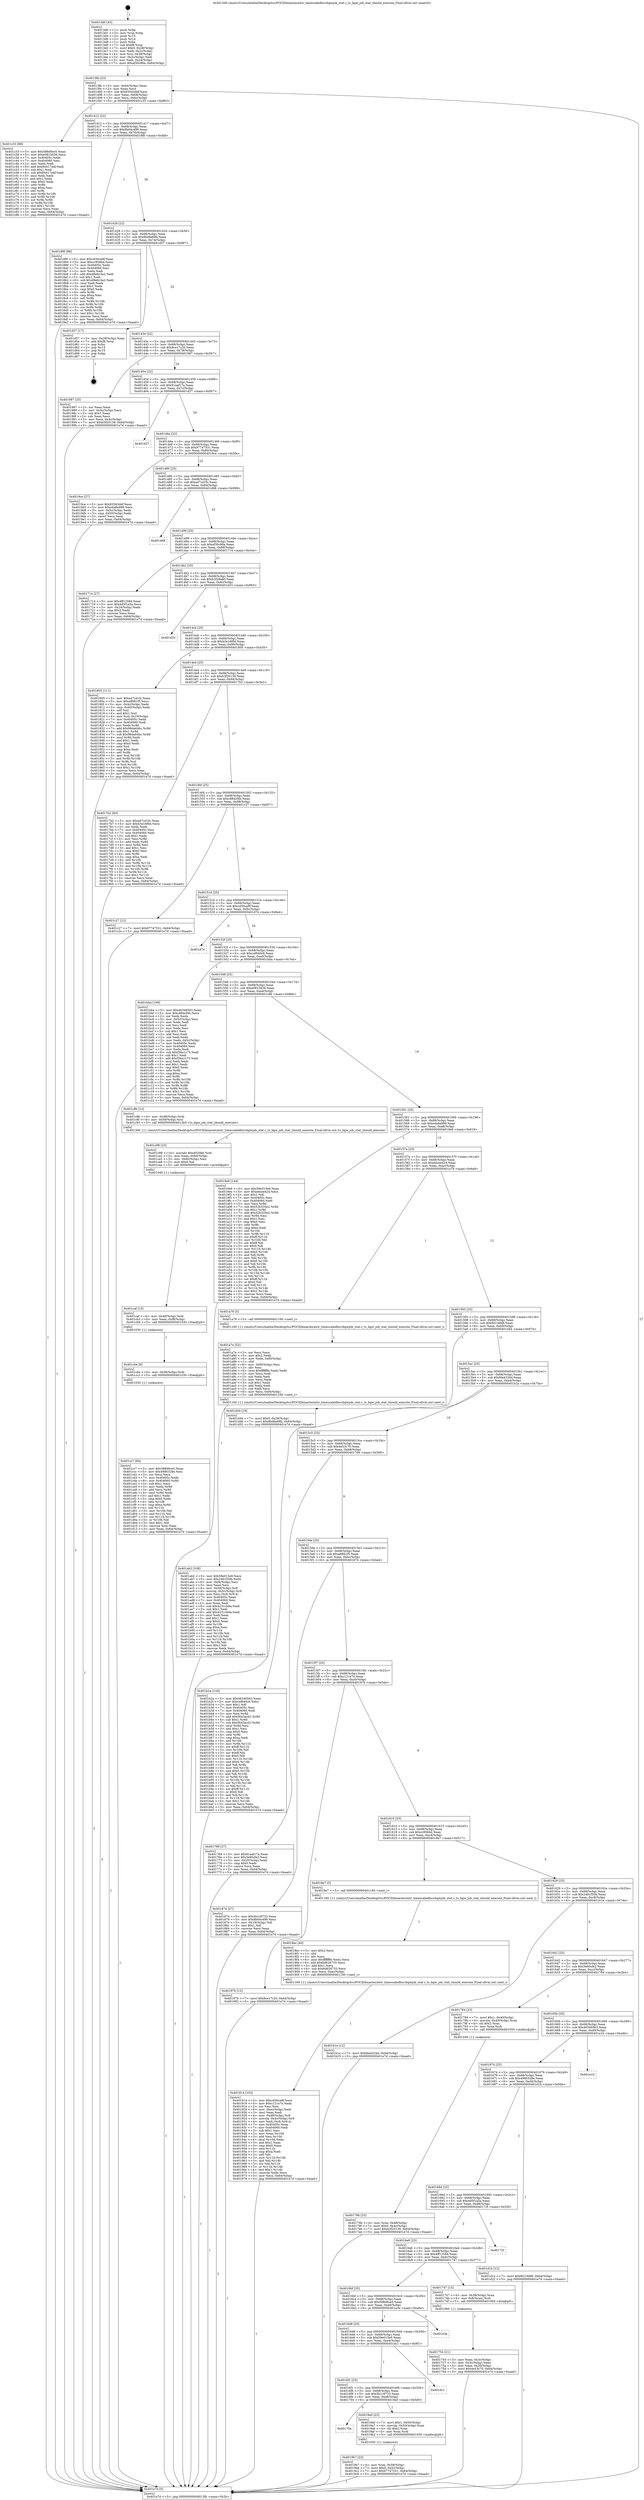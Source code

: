 digraph "0x4013d0" {
  label = "0x4013d0 (/mnt/c/Users/mathe/Desktop/tcc/POCII/binaries/extr_timescaledbsrcbgwjob_stat.c_ts_bgw_job_stat_should_execute_Final-ollvm.out::main(0))"
  labelloc = "t"
  node[shape=record]

  Entry [label="",width=0.3,height=0.3,shape=circle,fillcolor=black,style=filled]
  "0x4013fb" [label="{
     0x4013fb [23]\l
     | [instrs]\l
     &nbsp;&nbsp;0x4013fb \<+3\>: mov -0x64(%rbp),%eax\l
     &nbsp;&nbsp;0x4013fe \<+2\>: mov %eax,%ecx\l
     &nbsp;&nbsp;0x401400 \<+6\>: sub $0x83543def,%ecx\l
     &nbsp;&nbsp;0x401406 \<+3\>: mov %eax,-0x68(%rbp)\l
     &nbsp;&nbsp;0x401409 \<+3\>: mov %ecx,-0x6c(%rbp)\l
     &nbsp;&nbsp;0x40140c \<+6\>: je 0000000000401c33 \<main+0x863\>\l
  }"]
  "0x401c33" [label="{
     0x401c33 [88]\l
     | [instrs]\l
     &nbsp;&nbsp;0x401c33 \<+5\>: mov $0x588d9ce5,%eax\l
     &nbsp;&nbsp;0x401c38 \<+5\>: mov $0xe0815636,%ecx\l
     &nbsp;&nbsp;0x401c3d \<+7\>: mov 0x40405c,%edx\l
     &nbsp;&nbsp;0x401c44 \<+7\>: mov 0x404060,%esi\l
     &nbsp;&nbsp;0x401c4b \<+2\>: mov %edx,%edi\l
     &nbsp;&nbsp;0x401c4d \<+6\>: add $0x84417a4f,%edi\l
     &nbsp;&nbsp;0x401c53 \<+3\>: sub $0x1,%edi\l
     &nbsp;&nbsp;0x401c56 \<+6\>: sub $0x84417a4f,%edi\l
     &nbsp;&nbsp;0x401c5c \<+3\>: imul %edi,%edx\l
     &nbsp;&nbsp;0x401c5f \<+3\>: and $0x1,%edx\l
     &nbsp;&nbsp;0x401c62 \<+3\>: cmp $0x0,%edx\l
     &nbsp;&nbsp;0x401c65 \<+4\>: sete %r8b\l
     &nbsp;&nbsp;0x401c69 \<+3\>: cmp $0xa,%esi\l
     &nbsp;&nbsp;0x401c6c \<+4\>: setl %r9b\l
     &nbsp;&nbsp;0x401c70 \<+3\>: mov %r8b,%r10b\l
     &nbsp;&nbsp;0x401c73 \<+3\>: and %r9b,%r10b\l
     &nbsp;&nbsp;0x401c76 \<+3\>: xor %r9b,%r8b\l
     &nbsp;&nbsp;0x401c79 \<+3\>: or %r8b,%r10b\l
     &nbsp;&nbsp;0x401c7c \<+4\>: test $0x1,%r10b\l
     &nbsp;&nbsp;0x401c80 \<+3\>: cmovne %ecx,%eax\l
     &nbsp;&nbsp;0x401c83 \<+3\>: mov %eax,-0x64(%rbp)\l
     &nbsp;&nbsp;0x401c86 \<+5\>: jmp 0000000000401e7d \<main+0xaad\>\l
  }"]
  "0x401412" [label="{
     0x401412 [22]\l
     | [instrs]\l
     &nbsp;&nbsp;0x401412 \<+5\>: jmp 0000000000401417 \<main+0x47\>\l
     &nbsp;&nbsp;0x401417 \<+3\>: mov -0x68(%rbp),%eax\l
     &nbsp;&nbsp;0x40141a \<+5\>: sub $0x8b04c499,%eax\l
     &nbsp;&nbsp;0x40141f \<+3\>: mov %eax,-0x70(%rbp)\l
     &nbsp;&nbsp;0x401422 \<+6\>: je 000000000040188f \<main+0x4bf\>\l
  }"]
  Exit [label="",width=0.3,height=0.3,shape=circle,fillcolor=black,style=filled,peripheries=2]
  "0x40188f" [label="{
     0x40188f [88]\l
     | [instrs]\l
     &nbsp;&nbsp;0x40188f \<+5\>: mov $0xcd30ca9f,%eax\l
     &nbsp;&nbsp;0x401894 \<+5\>: mov $0xcc956bd,%ecx\l
     &nbsp;&nbsp;0x401899 \<+7\>: mov 0x40405c,%edx\l
     &nbsp;&nbsp;0x4018a0 \<+7\>: mov 0x404060,%esi\l
     &nbsp;&nbsp;0x4018a7 \<+2\>: mov %edx,%edi\l
     &nbsp;&nbsp;0x4018a9 \<+6\>: add $0xd9e6c3a2,%edi\l
     &nbsp;&nbsp;0x4018af \<+3\>: sub $0x1,%edi\l
     &nbsp;&nbsp;0x4018b2 \<+6\>: sub $0xd9e6c3a2,%edi\l
     &nbsp;&nbsp;0x4018b8 \<+3\>: imul %edi,%edx\l
     &nbsp;&nbsp;0x4018bb \<+3\>: and $0x1,%edx\l
     &nbsp;&nbsp;0x4018be \<+3\>: cmp $0x0,%edx\l
     &nbsp;&nbsp;0x4018c1 \<+4\>: sete %r8b\l
     &nbsp;&nbsp;0x4018c5 \<+3\>: cmp $0xa,%esi\l
     &nbsp;&nbsp;0x4018c8 \<+4\>: setl %r9b\l
     &nbsp;&nbsp;0x4018cc \<+3\>: mov %r8b,%r10b\l
     &nbsp;&nbsp;0x4018cf \<+3\>: and %r9b,%r10b\l
     &nbsp;&nbsp;0x4018d2 \<+3\>: xor %r9b,%r8b\l
     &nbsp;&nbsp;0x4018d5 \<+3\>: or %r8b,%r10b\l
     &nbsp;&nbsp;0x4018d8 \<+4\>: test $0x1,%r10b\l
     &nbsp;&nbsp;0x4018dc \<+3\>: cmovne %ecx,%eax\l
     &nbsp;&nbsp;0x4018df \<+3\>: mov %eax,-0x64(%rbp)\l
     &nbsp;&nbsp;0x4018e2 \<+5\>: jmp 0000000000401e7d \<main+0xaad\>\l
  }"]
  "0x401428" [label="{
     0x401428 [22]\l
     | [instrs]\l
     &nbsp;&nbsp;0x401428 \<+5\>: jmp 000000000040142d \<main+0x5d\>\l
     &nbsp;&nbsp;0x40142d \<+3\>: mov -0x68(%rbp),%eax\l
     &nbsp;&nbsp;0x401430 \<+5\>: sub $0x8bd6e68b,%eax\l
     &nbsp;&nbsp;0x401435 \<+3\>: mov %eax,-0x74(%rbp)\l
     &nbsp;&nbsp;0x401438 \<+6\>: je 0000000000401d57 \<main+0x987\>\l
  }"]
  "0x401cc7" [label="{
     0x401cc7 [84]\l
     | [instrs]\l
     &nbsp;&nbsp;0x401cc7 \<+5\>: mov $0x588d9ce5,%eax\l
     &nbsp;&nbsp;0x401ccc \<+5\>: mov $0x4980328e,%esi\l
     &nbsp;&nbsp;0x401cd1 \<+2\>: xor %ecx,%ecx\l
     &nbsp;&nbsp;0x401cd3 \<+7\>: mov 0x40405c,%edx\l
     &nbsp;&nbsp;0x401cda \<+8\>: mov 0x404060,%r8d\l
     &nbsp;&nbsp;0x401ce2 \<+3\>: sub $0x1,%ecx\l
     &nbsp;&nbsp;0x401ce5 \<+3\>: mov %edx,%r9d\l
     &nbsp;&nbsp;0x401ce8 \<+3\>: add %ecx,%r9d\l
     &nbsp;&nbsp;0x401ceb \<+4\>: imul %r9d,%edx\l
     &nbsp;&nbsp;0x401cef \<+3\>: and $0x1,%edx\l
     &nbsp;&nbsp;0x401cf2 \<+3\>: cmp $0x0,%edx\l
     &nbsp;&nbsp;0x401cf5 \<+4\>: sete %r10b\l
     &nbsp;&nbsp;0x401cf9 \<+4\>: cmp $0xa,%r8d\l
     &nbsp;&nbsp;0x401cfd \<+4\>: setl %r11b\l
     &nbsp;&nbsp;0x401d01 \<+3\>: mov %r10b,%bl\l
     &nbsp;&nbsp;0x401d04 \<+3\>: and %r11b,%bl\l
     &nbsp;&nbsp;0x401d07 \<+3\>: xor %r11b,%r10b\l
     &nbsp;&nbsp;0x401d0a \<+3\>: or %r10b,%bl\l
     &nbsp;&nbsp;0x401d0d \<+3\>: test $0x1,%bl\l
     &nbsp;&nbsp;0x401d10 \<+3\>: cmovne %esi,%eax\l
     &nbsp;&nbsp;0x401d13 \<+3\>: mov %eax,-0x64(%rbp)\l
     &nbsp;&nbsp;0x401d16 \<+5\>: jmp 0000000000401e7d \<main+0xaad\>\l
  }"]
  "0x401d57" [label="{
     0x401d57 [17]\l
     | [instrs]\l
     &nbsp;&nbsp;0x401d57 \<+3\>: mov -0x28(%rbp),%eax\l
     &nbsp;&nbsp;0x401d5a \<+7\>: add $0xf8,%rsp\l
     &nbsp;&nbsp;0x401d61 \<+1\>: pop %rbx\l
     &nbsp;&nbsp;0x401d62 \<+2\>: pop %r14\l
     &nbsp;&nbsp;0x401d64 \<+2\>: pop %r15\l
     &nbsp;&nbsp;0x401d66 \<+1\>: pop %rbp\l
     &nbsp;&nbsp;0x401d67 \<+1\>: ret\l
  }"]
  "0x40143e" [label="{
     0x40143e [22]\l
     | [instrs]\l
     &nbsp;&nbsp;0x40143e \<+5\>: jmp 0000000000401443 \<main+0x73\>\l
     &nbsp;&nbsp;0x401443 \<+3\>: mov -0x68(%rbp),%eax\l
     &nbsp;&nbsp;0x401446 \<+5\>: sub $0x8ce17c20,%eax\l
     &nbsp;&nbsp;0x40144b \<+3\>: mov %eax,-0x78(%rbp)\l
     &nbsp;&nbsp;0x40144e \<+6\>: je 0000000000401987 \<main+0x5b7\>\l
  }"]
  "0x401cbe" [label="{
     0x401cbe [9]\l
     | [instrs]\l
     &nbsp;&nbsp;0x401cbe \<+4\>: mov -0x58(%rbp),%rdi\l
     &nbsp;&nbsp;0x401cc2 \<+5\>: call 0000000000401030 \<free@plt\>\l
     | [calls]\l
     &nbsp;&nbsp;0x401030 \{1\} (unknown)\l
  }"]
  "0x401987" [label="{
     0x401987 [25]\l
     | [instrs]\l
     &nbsp;&nbsp;0x401987 \<+2\>: xor %eax,%eax\l
     &nbsp;&nbsp;0x401989 \<+3\>: mov -0x4c(%rbp),%ecx\l
     &nbsp;&nbsp;0x40198c \<+3\>: sub $0x1,%eax\l
     &nbsp;&nbsp;0x40198f \<+2\>: sub %eax,%ecx\l
     &nbsp;&nbsp;0x401991 \<+3\>: mov %ecx,-0x4c(%rbp)\l
     &nbsp;&nbsp;0x401994 \<+7\>: movl $0xb3f20139,-0x64(%rbp)\l
     &nbsp;&nbsp;0x40199b \<+5\>: jmp 0000000000401e7d \<main+0xaad\>\l
  }"]
  "0x401454" [label="{
     0x401454 [22]\l
     | [instrs]\l
     &nbsp;&nbsp;0x401454 \<+5\>: jmp 0000000000401459 \<main+0x89\>\l
     &nbsp;&nbsp;0x401459 \<+3\>: mov -0x68(%rbp),%eax\l
     &nbsp;&nbsp;0x40145c \<+5\>: sub $0x91aaf17a,%eax\l
     &nbsp;&nbsp;0x401461 \<+3\>: mov %eax,-0x7c(%rbp)\l
     &nbsp;&nbsp;0x401464 \<+6\>: je 0000000000401d27 \<main+0x957\>\l
  }"]
  "0x401caf" [label="{
     0x401caf [15]\l
     | [instrs]\l
     &nbsp;&nbsp;0x401caf \<+4\>: mov -0x48(%rbp),%rdi\l
     &nbsp;&nbsp;0x401cb3 \<+6\>: mov %eax,-0xf8(%rbp)\l
     &nbsp;&nbsp;0x401cb9 \<+5\>: call 0000000000401030 \<free@plt\>\l
     | [calls]\l
     &nbsp;&nbsp;0x401030 \{1\} (unknown)\l
  }"]
  "0x401d27" [label="{
     0x401d27\l
  }", style=dashed]
  "0x40146a" [label="{
     0x40146a [22]\l
     | [instrs]\l
     &nbsp;&nbsp;0x40146a \<+5\>: jmp 000000000040146f \<main+0x9f\>\l
     &nbsp;&nbsp;0x40146f \<+3\>: mov -0x68(%rbp),%eax\l
     &nbsp;&nbsp;0x401472 \<+5\>: sub $0x97747531,%eax\l
     &nbsp;&nbsp;0x401477 \<+3\>: mov %eax,-0x80(%rbp)\l
     &nbsp;&nbsp;0x40147a \<+6\>: je 00000000004019ce \<main+0x5fe\>\l
  }"]
  "0x401c98" [label="{
     0x401c98 [23]\l
     | [instrs]\l
     &nbsp;&nbsp;0x401c98 \<+10\>: movabs $0x4020b6,%rdi\l
     &nbsp;&nbsp;0x401ca2 \<+3\>: mov %eax,-0x60(%rbp)\l
     &nbsp;&nbsp;0x401ca5 \<+3\>: mov -0x60(%rbp),%esi\l
     &nbsp;&nbsp;0x401ca8 \<+2\>: mov $0x0,%al\l
     &nbsp;&nbsp;0x401caa \<+5\>: call 0000000000401040 \<printf@plt\>\l
     | [calls]\l
     &nbsp;&nbsp;0x401040 \{1\} (unknown)\l
  }"]
  "0x4019ce" [label="{
     0x4019ce [27]\l
     | [instrs]\l
     &nbsp;&nbsp;0x4019ce \<+5\>: mov $0x83543def,%eax\l
     &nbsp;&nbsp;0x4019d3 \<+5\>: mov $0xe4a8a999,%ecx\l
     &nbsp;&nbsp;0x4019d8 \<+3\>: mov -0x5c(%rbp),%edx\l
     &nbsp;&nbsp;0x4019db \<+3\>: cmp -0x50(%rbp),%edx\l
     &nbsp;&nbsp;0x4019de \<+3\>: cmovl %ecx,%eax\l
     &nbsp;&nbsp;0x4019e1 \<+3\>: mov %eax,-0x64(%rbp)\l
     &nbsp;&nbsp;0x4019e4 \<+5\>: jmp 0000000000401e7d \<main+0xaad\>\l
  }"]
  "0x401480" [label="{
     0x401480 [25]\l
     | [instrs]\l
     &nbsp;&nbsp;0x401480 \<+5\>: jmp 0000000000401485 \<main+0xb5\>\l
     &nbsp;&nbsp;0x401485 \<+3\>: mov -0x68(%rbp),%eax\l
     &nbsp;&nbsp;0x401488 \<+5\>: sub $0xad7cd1fc,%eax\l
     &nbsp;&nbsp;0x40148d \<+6\>: mov %eax,-0x84(%rbp)\l
     &nbsp;&nbsp;0x401493 \<+6\>: je 0000000000401d68 \<main+0x998\>\l
  }"]
  "0x401ab2" [label="{
     0x401ab2 [108]\l
     | [instrs]\l
     &nbsp;&nbsp;0x401ab2 \<+5\>: mov $0x59e015e9,%ecx\l
     &nbsp;&nbsp;0x401ab7 \<+5\>: mov $0x2481f20b,%edx\l
     &nbsp;&nbsp;0x401abc \<+6\>: mov -0xf4(%rbp),%esi\l
     &nbsp;&nbsp;0x401ac2 \<+3\>: imul %eax,%esi\l
     &nbsp;&nbsp;0x401ac5 \<+4\>: mov -0x58(%rbp),%r8\l
     &nbsp;&nbsp;0x401ac9 \<+4\>: movslq -0x5c(%rbp),%r9\l
     &nbsp;&nbsp;0x401acd \<+4\>: mov %esi,(%r8,%r9,4)\l
     &nbsp;&nbsp;0x401ad1 \<+7\>: mov 0x40405c,%eax\l
     &nbsp;&nbsp;0x401ad8 \<+7\>: mov 0x404060,%esi\l
     &nbsp;&nbsp;0x401adf \<+2\>: mov %eax,%edi\l
     &nbsp;&nbsp;0x401ae1 \<+6\>: sub $0x4231cb9a,%edi\l
     &nbsp;&nbsp;0x401ae7 \<+3\>: sub $0x1,%edi\l
     &nbsp;&nbsp;0x401aea \<+6\>: add $0x4231cb9a,%edi\l
     &nbsp;&nbsp;0x401af0 \<+3\>: imul %edi,%eax\l
     &nbsp;&nbsp;0x401af3 \<+3\>: and $0x1,%eax\l
     &nbsp;&nbsp;0x401af6 \<+3\>: cmp $0x0,%eax\l
     &nbsp;&nbsp;0x401af9 \<+4\>: sete %r10b\l
     &nbsp;&nbsp;0x401afd \<+3\>: cmp $0xa,%esi\l
     &nbsp;&nbsp;0x401b00 \<+4\>: setl %r11b\l
     &nbsp;&nbsp;0x401b04 \<+3\>: mov %r10b,%bl\l
     &nbsp;&nbsp;0x401b07 \<+3\>: and %r11b,%bl\l
     &nbsp;&nbsp;0x401b0a \<+3\>: xor %r11b,%r10b\l
     &nbsp;&nbsp;0x401b0d \<+3\>: or %r10b,%bl\l
     &nbsp;&nbsp;0x401b10 \<+3\>: test $0x1,%bl\l
     &nbsp;&nbsp;0x401b13 \<+3\>: cmovne %edx,%ecx\l
     &nbsp;&nbsp;0x401b16 \<+3\>: mov %ecx,-0x64(%rbp)\l
     &nbsp;&nbsp;0x401b19 \<+5\>: jmp 0000000000401e7d \<main+0xaad\>\l
  }"]
  "0x401d68" [label="{
     0x401d68\l
  }", style=dashed]
  "0x401499" [label="{
     0x401499 [25]\l
     | [instrs]\l
     &nbsp;&nbsp;0x401499 \<+5\>: jmp 000000000040149e \<main+0xce\>\l
     &nbsp;&nbsp;0x40149e \<+3\>: mov -0x68(%rbp),%eax\l
     &nbsp;&nbsp;0x4014a1 \<+5\>: sub $0xaf30c96a,%eax\l
     &nbsp;&nbsp;0x4014a6 \<+6\>: mov %eax,-0x88(%rbp)\l
     &nbsp;&nbsp;0x4014ac \<+6\>: je 0000000000401714 \<main+0x344\>\l
  }"]
  "0x401a7e" [label="{
     0x401a7e [52]\l
     | [instrs]\l
     &nbsp;&nbsp;0x401a7e \<+2\>: xor %ecx,%ecx\l
     &nbsp;&nbsp;0x401a80 \<+5\>: mov $0x2,%edx\l
     &nbsp;&nbsp;0x401a85 \<+6\>: mov %edx,-0xf0(%rbp)\l
     &nbsp;&nbsp;0x401a8b \<+1\>: cltd\l
     &nbsp;&nbsp;0x401a8c \<+6\>: mov -0xf0(%rbp),%esi\l
     &nbsp;&nbsp;0x401a92 \<+2\>: idiv %esi\l
     &nbsp;&nbsp;0x401a94 \<+6\>: imul $0xfffffffe,%edx,%edx\l
     &nbsp;&nbsp;0x401a9a \<+2\>: mov %ecx,%edi\l
     &nbsp;&nbsp;0x401a9c \<+2\>: sub %edx,%edi\l
     &nbsp;&nbsp;0x401a9e \<+2\>: mov %ecx,%edx\l
     &nbsp;&nbsp;0x401aa0 \<+3\>: sub $0x1,%edx\l
     &nbsp;&nbsp;0x401aa3 \<+2\>: add %edx,%edi\l
     &nbsp;&nbsp;0x401aa5 \<+2\>: sub %edi,%ecx\l
     &nbsp;&nbsp;0x401aa7 \<+6\>: mov %ecx,-0xf4(%rbp)\l
     &nbsp;&nbsp;0x401aad \<+5\>: call 0000000000401160 \<next_i\>\l
     | [calls]\l
     &nbsp;&nbsp;0x401160 \{1\} (/mnt/c/Users/mathe/Desktop/tcc/POCII/binaries/extr_timescaledbsrcbgwjob_stat.c_ts_bgw_job_stat_should_execute_Final-ollvm.out::next_i)\l
  }"]
  "0x401714" [label="{
     0x401714 [27]\l
     | [instrs]\l
     &nbsp;&nbsp;0x401714 \<+5\>: mov $0x4ff12584,%eax\l
     &nbsp;&nbsp;0x401719 \<+5\>: mov $0x4d5f1a5a,%ecx\l
     &nbsp;&nbsp;0x40171e \<+3\>: mov -0x24(%rbp),%edx\l
     &nbsp;&nbsp;0x401721 \<+3\>: cmp $0x2,%edx\l
     &nbsp;&nbsp;0x401724 \<+3\>: cmovne %ecx,%eax\l
     &nbsp;&nbsp;0x401727 \<+3\>: mov %eax,-0x64(%rbp)\l
     &nbsp;&nbsp;0x40172a \<+5\>: jmp 0000000000401e7d \<main+0xaad\>\l
  }"]
  "0x4014b2" [label="{
     0x4014b2 [25]\l
     | [instrs]\l
     &nbsp;&nbsp;0x4014b2 \<+5\>: jmp 00000000004014b7 \<main+0xe7\>\l
     &nbsp;&nbsp;0x4014b7 \<+3\>: mov -0x68(%rbp),%eax\l
     &nbsp;&nbsp;0x4014ba \<+5\>: sub $0xb2f28a80,%eax\l
     &nbsp;&nbsp;0x4014bf \<+6\>: mov %eax,-0x8c(%rbp)\l
     &nbsp;&nbsp;0x4014c5 \<+6\>: je 0000000000401d33 \<main+0x963\>\l
  }"]
  "0x401e7d" [label="{
     0x401e7d [5]\l
     | [instrs]\l
     &nbsp;&nbsp;0x401e7d \<+5\>: jmp 00000000004013fb \<main+0x2b\>\l
  }"]
  "0x4013d0" [label="{
     0x4013d0 [43]\l
     | [instrs]\l
     &nbsp;&nbsp;0x4013d0 \<+1\>: push %rbp\l
     &nbsp;&nbsp;0x4013d1 \<+3\>: mov %rsp,%rbp\l
     &nbsp;&nbsp;0x4013d4 \<+2\>: push %r15\l
     &nbsp;&nbsp;0x4013d6 \<+2\>: push %r14\l
     &nbsp;&nbsp;0x4013d8 \<+1\>: push %rbx\l
     &nbsp;&nbsp;0x4013d9 \<+7\>: sub $0xf8,%rsp\l
     &nbsp;&nbsp;0x4013e0 \<+7\>: movl $0x0,-0x28(%rbp)\l
     &nbsp;&nbsp;0x4013e7 \<+3\>: mov %edi,-0x2c(%rbp)\l
     &nbsp;&nbsp;0x4013ea \<+4\>: mov %rsi,-0x38(%rbp)\l
     &nbsp;&nbsp;0x4013ee \<+3\>: mov -0x2c(%rbp),%edi\l
     &nbsp;&nbsp;0x4013f1 \<+3\>: mov %edi,-0x24(%rbp)\l
     &nbsp;&nbsp;0x4013f4 \<+7\>: movl $0xaf30c96a,-0x64(%rbp)\l
  }"]
  "0x4019b7" [label="{
     0x4019b7 [23]\l
     | [instrs]\l
     &nbsp;&nbsp;0x4019b7 \<+4\>: mov %rax,-0x58(%rbp)\l
     &nbsp;&nbsp;0x4019bb \<+7\>: movl $0x0,-0x5c(%rbp)\l
     &nbsp;&nbsp;0x4019c2 \<+7\>: movl $0x97747531,-0x64(%rbp)\l
     &nbsp;&nbsp;0x4019c9 \<+5\>: jmp 0000000000401e7d \<main+0xaad\>\l
  }"]
  "0x401d33" [label="{
     0x401d33\l
  }", style=dashed]
  "0x4014cb" [label="{
     0x4014cb [25]\l
     | [instrs]\l
     &nbsp;&nbsp;0x4014cb \<+5\>: jmp 00000000004014d0 \<main+0x100\>\l
     &nbsp;&nbsp;0x4014d0 \<+3\>: mov -0x68(%rbp),%eax\l
     &nbsp;&nbsp;0x4014d3 \<+5\>: sub $0xb3e16f0d,%eax\l
     &nbsp;&nbsp;0x4014d8 \<+6\>: mov %eax,-0x90(%rbp)\l
     &nbsp;&nbsp;0x4014de \<+6\>: je 0000000000401805 \<main+0x435\>\l
  }"]
  "0x40170a" [label="{
     0x40170a\l
  }", style=dashed]
  "0x401805" [label="{
     0x401805 [111]\l
     | [instrs]\l
     &nbsp;&nbsp;0x401805 \<+5\>: mov $0xad7cd1fc,%eax\l
     &nbsp;&nbsp;0x40180a \<+5\>: mov $0xa8981f5,%ecx\l
     &nbsp;&nbsp;0x40180f \<+3\>: mov -0x4c(%rbp),%edx\l
     &nbsp;&nbsp;0x401812 \<+3\>: cmp -0x40(%rbp),%edx\l
     &nbsp;&nbsp;0x401815 \<+4\>: setl %sil\l
     &nbsp;&nbsp;0x401819 \<+4\>: and $0x1,%sil\l
     &nbsp;&nbsp;0x40181d \<+4\>: mov %sil,-0x19(%rbp)\l
     &nbsp;&nbsp;0x401821 \<+7\>: mov 0x40405c,%edx\l
     &nbsp;&nbsp;0x401828 \<+7\>: mov 0x404060,%edi\l
     &nbsp;&nbsp;0x40182f \<+3\>: mov %edx,%r8d\l
     &nbsp;&nbsp;0x401832 \<+7\>: add $0x96da64bc,%r8d\l
     &nbsp;&nbsp;0x401839 \<+4\>: sub $0x1,%r8d\l
     &nbsp;&nbsp;0x40183d \<+7\>: sub $0x96da64bc,%r8d\l
     &nbsp;&nbsp;0x401844 \<+4\>: imul %r8d,%edx\l
     &nbsp;&nbsp;0x401848 \<+3\>: and $0x1,%edx\l
     &nbsp;&nbsp;0x40184b \<+3\>: cmp $0x0,%edx\l
     &nbsp;&nbsp;0x40184e \<+4\>: sete %sil\l
     &nbsp;&nbsp;0x401852 \<+3\>: cmp $0xa,%edi\l
     &nbsp;&nbsp;0x401855 \<+4\>: setl %r9b\l
     &nbsp;&nbsp;0x401859 \<+3\>: mov %sil,%r10b\l
     &nbsp;&nbsp;0x40185c \<+3\>: and %r9b,%r10b\l
     &nbsp;&nbsp;0x40185f \<+3\>: xor %r9b,%sil\l
     &nbsp;&nbsp;0x401862 \<+3\>: or %sil,%r10b\l
     &nbsp;&nbsp;0x401865 \<+4\>: test $0x1,%r10b\l
     &nbsp;&nbsp;0x401869 \<+3\>: cmovne %ecx,%eax\l
     &nbsp;&nbsp;0x40186c \<+3\>: mov %eax,-0x64(%rbp)\l
     &nbsp;&nbsp;0x40186f \<+5\>: jmp 0000000000401e7d \<main+0xaad\>\l
  }"]
  "0x4014e4" [label="{
     0x4014e4 [25]\l
     | [instrs]\l
     &nbsp;&nbsp;0x4014e4 \<+5\>: jmp 00000000004014e9 \<main+0x119\>\l
     &nbsp;&nbsp;0x4014e9 \<+3\>: mov -0x68(%rbp),%eax\l
     &nbsp;&nbsp;0x4014ec \<+5\>: sub $0xb3f20139,%eax\l
     &nbsp;&nbsp;0x4014f1 \<+6\>: mov %eax,-0x94(%rbp)\l
     &nbsp;&nbsp;0x4014f7 \<+6\>: je 00000000004017b2 \<main+0x3e2\>\l
  }"]
  "0x4019a0" [label="{
     0x4019a0 [23]\l
     | [instrs]\l
     &nbsp;&nbsp;0x4019a0 \<+7\>: movl $0x1,-0x50(%rbp)\l
     &nbsp;&nbsp;0x4019a7 \<+4\>: movslq -0x50(%rbp),%rax\l
     &nbsp;&nbsp;0x4019ab \<+4\>: shl $0x2,%rax\l
     &nbsp;&nbsp;0x4019af \<+3\>: mov %rax,%rdi\l
     &nbsp;&nbsp;0x4019b2 \<+5\>: call 0000000000401050 \<malloc@plt\>\l
     | [calls]\l
     &nbsp;&nbsp;0x401050 \{1\} (unknown)\l
  }"]
  "0x4017b2" [label="{
     0x4017b2 [83]\l
     | [instrs]\l
     &nbsp;&nbsp;0x4017b2 \<+5\>: mov $0xad7cd1fc,%eax\l
     &nbsp;&nbsp;0x4017b7 \<+5\>: mov $0xb3e16f0d,%ecx\l
     &nbsp;&nbsp;0x4017bc \<+2\>: xor %edx,%edx\l
     &nbsp;&nbsp;0x4017be \<+7\>: mov 0x40405c,%esi\l
     &nbsp;&nbsp;0x4017c5 \<+7\>: mov 0x404060,%edi\l
     &nbsp;&nbsp;0x4017cc \<+3\>: sub $0x1,%edx\l
     &nbsp;&nbsp;0x4017cf \<+3\>: mov %esi,%r8d\l
     &nbsp;&nbsp;0x4017d2 \<+3\>: add %edx,%r8d\l
     &nbsp;&nbsp;0x4017d5 \<+4\>: imul %r8d,%esi\l
     &nbsp;&nbsp;0x4017d9 \<+3\>: and $0x1,%esi\l
     &nbsp;&nbsp;0x4017dc \<+3\>: cmp $0x0,%esi\l
     &nbsp;&nbsp;0x4017df \<+4\>: sete %r9b\l
     &nbsp;&nbsp;0x4017e3 \<+3\>: cmp $0xa,%edi\l
     &nbsp;&nbsp;0x4017e6 \<+4\>: setl %r10b\l
     &nbsp;&nbsp;0x4017ea \<+3\>: mov %r9b,%r11b\l
     &nbsp;&nbsp;0x4017ed \<+3\>: and %r10b,%r11b\l
     &nbsp;&nbsp;0x4017f0 \<+3\>: xor %r10b,%r9b\l
     &nbsp;&nbsp;0x4017f3 \<+3\>: or %r9b,%r11b\l
     &nbsp;&nbsp;0x4017f6 \<+4\>: test $0x1,%r11b\l
     &nbsp;&nbsp;0x4017fa \<+3\>: cmovne %ecx,%eax\l
     &nbsp;&nbsp;0x4017fd \<+3\>: mov %eax,-0x64(%rbp)\l
     &nbsp;&nbsp;0x401800 \<+5\>: jmp 0000000000401e7d \<main+0xaad\>\l
  }"]
  "0x4014fd" [label="{
     0x4014fd [25]\l
     | [instrs]\l
     &nbsp;&nbsp;0x4014fd \<+5\>: jmp 0000000000401502 \<main+0x132\>\l
     &nbsp;&nbsp;0x401502 \<+3\>: mov -0x68(%rbp),%eax\l
     &nbsp;&nbsp;0x401505 \<+5\>: sub $0xc884cf4b,%eax\l
     &nbsp;&nbsp;0x40150a \<+6\>: mov %eax,-0x98(%rbp)\l
     &nbsp;&nbsp;0x401510 \<+6\>: je 0000000000401c27 \<main+0x857\>\l
  }"]
  "0x4016f1" [label="{
     0x4016f1 [25]\l
     | [instrs]\l
     &nbsp;&nbsp;0x4016f1 \<+5\>: jmp 00000000004016f6 \<main+0x326\>\l
     &nbsp;&nbsp;0x4016f6 \<+3\>: mov -0x68(%rbp),%eax\l
     &nbsp;&nbsp;0x4016f9 \<+5\>: sub $0x5b1c9733,%eax\l
     &nbsp;&nbsp;0x4016fe \<+6\>: mov %eax,-0xe8(%rbp)\l
     &nbsp;&nbsp;0x401704 \<+6\>: je 00000000004019a0 \<main+0x5d0\>\l
  }"]
  "0x401c27" [label="{
     0x401c27 [12]\l
     | [instrs]\l
     &nbsp;&nbsp;0x401c27 \<+7\>: movl $0x97747531,-0x64(%rbp)\l
     &nbsp;&nbsp;0x401c2e \<+5\>: jmp 0000000000401e7d \<main+0xaad\>\l
  }"]
  "0x401516" [label="{
     0x401516 [25]\l
     | [instrs]\l
     &nbsp;&nbsp;0x401516 \<+5\>: jmp 000000000040151b \<main+0x14b\>\l
     &nbsp;&nbsp;0x40151b \<+3\>: mov -0x68(%rbp),%eax\l
     &nbsp;&nbsp;0x40151e \<+5\>: sub $0xcd30ca9f,%eax\l
     &nbsp;&nbsp;0x401523 \<+6\>: mov %eax,-0x9c(%rbp)\l
     &nbsp;&nbsp;0x401529 \<+6\>: je 0000000000401d74 \<main+0x9a4\>\l
  }"]
  "0x401dc1" [label="{
     0x401dc1\l
  }", style=dashed]
  "0x401d74" [label="{
     0x401d74\l
  }", style=dashed]
  "0x40152f" [label="{
     0x40152f [25]\l
     | [instrs]\l
     &nbsp;&nbsp;0x40152f \<+5\>: jmp 0000000000401534 \<main+0x164\>\l
     &nbsp;&nbsp;0x401534 \<+3\>: mov -0x68(%rbp),%eax\l
     &nbsp;&nbsp;0x401537 \<+5\>: sub $0xcef640c6,%eax\l
     &nbsp;&nbsp;0x40153c \<+6\>: mov %eax,-0xa0(%rbp)\l
     &nbsp;&nbsp;0x401542 \<+6\>: je 0000000000401bba \<main+0x7ea\>\l
  }"]
  "0x4016d8" [label="{
     0x4016d8 [25]\l
     | [instrs]\l
     &nbsp;&nbsp;0x4016d8 \<+5\>: jmp 00000000004016dd \<main+0x30d\>\l
     &nbsp;&nbsp;0x4016dd \<+3\>: mov -0x68(%rbp),%eax\l
     &nbsp;&nbsp;0x4016e0 \<+5\>: sub $0x59e015e9,%eax\l
     &nbsp;&nbsp;0x4016e5 \<+6\>: mov %eax,-0xe4(%rbp)\l
     &nbsp;&nbsp;0x4016eb \<+6\>: je 0000000000401dc1 \<main+0x9f1\>\l
  }"]
  "0x401bba" [label="{
     0x401bba [109]\l
     | [instrs]\l
     &nbsp;&nbsp;0x401bba \<+5\>: mov $0x46346563,%eax\l
     &nbsp;&nbsp;0x401bbf \<+5\>: mov $0xc884cf4b,%ecx\l
     &nbsp;&nbsp;0x401bc4 \<+2\>: xor %edx,%edx\l
     &nbsp;&nbsp;0x401bc6 \<+3\>: mov -0x5c(%rbp),%esi\l
     &nbsp;&nbsp;0x401bc9 \<+2\>: mov %edx,%edi\l
     &nbsp;&nbsp;0x401bcb \<+2\>: sub %esi,%edi\l
     &nbsp;&nbsp;0x401bcd \<+2\>: mov %edx,%esi\l
     &nbsp;&nbsp;0x401bcf \<+3\>: sub $0x1,%esi\l
     &nbsp;&nbsp;0x401bd2 \<+2\>: add %esi,%edi\l
     &nbsp;&nbsp;0x401bd4 \<+2\>: sub %edi,%edx\l
     &nbsp;&nbsp;0x401bd6 \<+3\>: mov %edx,-0x5c(%rbp)\l
     &nbsp;&nbsp;0x401bd9 \<+7\>: mov 0x40405c,%edx\l
     &nbsp;&nbsp;0x401be0 \<+7\>: mov 0x404060,%esi\l
     &nbsp;&nbsp;0x401be7 \<+2\>: mov %edx,%edi\l
     &nbsp;&nbsp;0x401be9 \<+6\>: sub $0xf36a1c75,%edi\l
     &nbsp;&nbsp;0x401bef \<+3\>: sub $0x1,%edi\l
     &nbsp;&nbsp;0x401bf2 \<+6\>: add $0xf36a1c75,%edi\l
     &nbsp;&nbsp;0x401bf8 \<+3\>: imul %edi,%edx\l
     &nbsp;&nbsp;0x401bfb \<+3\>: and $0x1,%edx\l
     &nbsp;&nbsp;0x401bfe \<+3\>: cmp $0x0,%edx\l
     &nbsp;&nbsp;0x401c01 \<+4\>: sete %r8b\l
     &nbsp;&nbsp;0x401c05 \<+3\>: cmp $0xa,%esi\l
     &nbsp;&nbsp;0x401c08 \<+4\>: setl %r9b\l
     &nbsp;&nbsp;0x401c0c \<+3\>: mov %r8b,%r10b\l
     &nbsp;&nbsp;0x401c0f \<+3\>: and %r9b,%r10b\l
     &nbsp;&nbsp;0x401c12 \<+3\>: xor %r9b,%r8b\l
     &nbsp;&nbsp;0x401c15 \<+3\>: or %r8b,%r10b\l
     &nbsp;&nbsp;0x401c18 \<+4\>: test $0x1,%r10b\l
     &nbsp;&nbsp;0x401c1c \<+3\>: cmovne %ecx,%eax\l
     &nbsp;&nbsp;0x401c1f \<+3\>: mov %eax,-0x64(%rbp)\l
     &nbsp;&nbsp;0x401c22 \<+5\>: jmp 0000000000401e7d \<main+0xaad\>\l
  }"]
  "0x401548" [label="{
     0x401548 [25]\l
     | [instrs]\l
     &nbsp;&nbsp;0x401548 \<+5\>: jmp 000000000040154d \<main+0x17d\>\l
     &nbsp;&nbsp;0x40154d \<+3\>: mov -0x68(%rbp),%eax\l
     &nbsp;&nbsp;0x401550 \<+5\>: sub $0xe0815636,%eax\l
     &nbsp;&nbsp;0x401555 \<+6\>: mov %eax,-0xa4(%rbp)\l
     &nbsp;&nbsp;0x40155b \<+6\>: je 0000000000401c8b \<main+0x8bb\>\l
  }"]
  "0x401e3a" [label="{
     0x401e3a\l
  }", style=dashed]
  "0x401c8b" [label="{
     0x401c8b [13]\l
     | [instrs]\l
     &nbsp;&nbsp;0x401c8b \<+4\>: mov -0x48(%rbp),%rdi\l
     &nbsp;&nbsp;0x401c8f \<+4\>: mov -0x58(%rbp),%rsi\l
     &nbsp;&nbsp;0x401c93 \<+5\>: call 00000000004013b0 \<ts_bgw_job_stat_should_execute\>\l
     | [calls]\l
     &nbsp;&nbsp;0x4013b0 \{1\} (/mnt/c/Users/mathe/Desktop/tcc/POCII/binaries/extr_timescaledbsrcbgwjob_stat.c_ts_bgw_job_stat_should_execute_Final-ollvm.out::ts_bgw_job_stat_should_execute)\l
  }"]
  "0x401561" [label="{
     0x401561 [25]\l
     | [instrs]\l
     &nbsp;&nbsp;0x401561 \<+5\>: jmp 0000000000401566 \<main+0x196\>\l
     &nbsp;&nbsp;0x401566 \<+3\>: mov -0x68(%rbp),%eax\l
     &nbsp;&nbsp;0x401569 \<+5\>: sub $0xe4a8a999,%eax\l
     &nbsp;&nbsp;0x40156e \<+6\>: mov %eax,-0xa8(%rbp)\l
     &nbsp;&nbsp;0x401574 \<+6\>: je 00000000004019e9 \<main+0x619\>\l
  }"]
  "0x401914" [label="{
     0x401914 [103]\l
     | [instrs]\l
     &nbsp;&nbsp;0x401914 \<+5\>: mov $0xcd30ca9f,%ecx\l
     &nbsp;&nbsp;0x401919 \<+5\>: mov $0xc121e7e,%edx\l
     &nbsp;&nbsp;0x40191e \<+2\>: xor %esi,%esi\l
     &nbsp;&nbsp;0x401920 \<+6\>: mov -0xec(%rbp),%edi\l
     &nbsp;&nbsp;0x401926 \<+3\>: imul %eax,%edi\l
     &nbsp;&nbsp;0x401929 \<+4\>: mov -0x48(%rbp),%r8\l
     &nbsp;&nbsp;0x40192d \<+4\>: movslq -0x4c(%rbp),%r9\l
     &nbsp;&nbsp;0x401931 \<+4\>: mov %edi,(%r8,%r9,4)\l
     &nbsp;&nbsp;0x401935 \<+7\>: mov 0x40405c,%eax\l
     &nbsp;&nbsp;0x40193c \<+7\>: mov 0x404060,%edi\l
     &nbsp;&nbsp;0x401943 \<+3\>: sub $0x1,%esi\l
     &nbsp;&nbsp;0x401946 \<+3\>: mov %eax,%r10d\l
     &nbsp;&nbsp;0x401949 \<+3\>: add %esi,%r10d\l
     &nbsp;&nbsp;0x40194c \<+4\>: imul %r10d,%eax\l
     &nbsp;&nbsp;0x401950 \<+3\>: and $0x1,%eax\l
     &nbsp;&nbsp;0x401953 \<+3\>: cmp $0x0,%eax\l
     &nbsp;&nbsp;0x401956 \<+4\>: sete %r11b\l
     &nbsp;&nbsp;0x40195a \<+3\>: cmp $0xa,%edi\l
     &nbsp;&nbsp;0x40195d \<+3\>: setl %bl\l
     &nbsp;&nbsp;0x401960 \<+3\>: mov %r11b,%r14b\l
     &nbsp;&nbsp;0x401963 \<+3\>: and %bl,%r14b\l
     &nbsp;&nbsp;0x401966 \<+3\>: xor %bl,%r11b\l
     &nbsp;&nbsp;0x401969 \<+3\>: or %r11b,%r14b\l
     &nbsp;&nbsp;0x40196c \<+4\>: test $0x1,%r14b\l
     &nbsp;&nbsp;0x401970 \<+3\>: cmovne %edx,%ecx\l
     &nbsp;&nbsp;0x401973 \<+3\>: mov %ecx,-0x64(%rbp)\l
     &nbsp;&nbsp;0x401976 \<+5\>: jmp 0000000000401e7d \<main+0xaad\>\l
  }"]
  "0x4019e9" [label="{
     0x4019e9 [144]\l
     | [instrs]\l
     &nbsp;&nbsp;0x4019e9 \<+5\>: mov $0x59e015e9,%eax\l
     &nbsp;&nbsp;0x4019ee \<+5\>: mov $0xedcee424,%ecx\l
     &nbsp;&nbsp;0x4019f3 \<+2\>: mov $0x1,%dl\l
     &nbsp;&nbsp;0x4019f5 \<+7\>: mov 0x40405c,%esi\l
     &nbsp;&nbsp;0x4019fc \<+7\>: mov 0x404060,%edi\l
     &nbsp;&nbsp;0x401a03 \<+3\>: mov %esi,%r8d\l
     &nbsp;&nbsp;0x401a06 \<+7\>: sub $0x52b335e2,%r8d\l
     &nbsp;&nbsp;0x401a0d \<+4\>: sub $0x1,%r8d\l
     &nbsp;&nbsp;0x401a11 \<+7\>: add $0x52b335e2,%r8d\l
     &nbsp;&nbsp;0x401a18 \<+4\>: imul %r8d,%esi\l
     &nbsp;&nbsp;0x401a1c \<+3\>: and $0x1,%esi\l
     &nbsp;&nbsp;0x401a1f \<+3\>: cmp $0x0,%esi\l
     &nbsp;&nbsp;0x401a22 \<+4\>: sete %r9b\l
     &nbsp;&nbsp;0x401a26 \<+3\>: cmp $0xa,%edi\l
     &nbsp;&nbsp;0x401a29 \<+4\>: setl %r10b\l
     &nbsp;&nbsp;0x401a2d \<+3\>: mov %r9b,%r11b\l
     &nbsp;&nbsp;0x401a30 \<+4\>: xor $0xff,%r11b\l
     &nbsp;&nbsp;0x401a34 \<+3\>: mov %r10b,%bl\l
     &nbsp;&nbsp;0x401a37 \<+3\>: xor $0xff,%bl\l
     &nbsp;&nbsp;0x401a3a \<+3\>: xor $0x0,%dl\l
     &nbsp;&nbsp;0x401a3d \<+3\>: mov %r11b,%r14b\l
     &nbsp;&nbsp;0x401a40 \<+4\>: and $0x0,%r14b\l
     &nbsp;&nbsp;0x401a44 \<+3\>: and %dl,%r9b\l
     &nbsp;&nbsp;0x401a47 \<+3\>: mov %bl,%r15b\l
     &nbsp;&nbsp;0x401a4a \<+4\>: and $0x0,%r15b\l
     &nbsp;&nbsp;0x401a4e \<+3\>: and %dl,%r10b\l
     &nbsp;&nbsp;0x401a51 \<+3\>: or %r9b,%r14b\l
     &nbsp;&nbsp;0x401a54 \<+3\>: or %r10b,%r15b\l
     &nbsp;&nbsp;0x401a57 \<+3\>: xor %r15b,%r14b\l
     &nbsp;&nbsp;0x401a5a \<+3\>: or %bl,%r11b\l
     &nbsp;&nbsp;0x401a5d \<+4\>: xor $0xff,%r11b\l
     &nbsp;&nbsp;0x401a61 \<+3\>: or $0x0,%dl\l
     &nbsp;&nbsp;0x401a64 \<+3\>: and %dl,%r11b\l
     &nbsp;&nbsp;0x401a67 \<+3\>: or %r11b,%r14b\l
     &nbsp;&nbsp;0x401a6a \<+4\>: test $0x1,%r14b\l
     &nbsp;&nbsp;0x401a6e \<+3\>: cmovne %ecx,%eax\l
     &nbsp;&nbsp;0x401a71 \<+3\>: mov %eax,-0x64(%rbp)\l
     &nbsp;&nbsp;0x401a74 \<+5\>: jmp 0000000000401e7d \<main+0xaad\>\l
  }"]
  "0x40157a" [label="{
     0x40157a [25]\l
     | [instrs]\l
     &nbsp;&nbsp;0x40157a \<+5\>: jmp 000000000040157f \<main+0x1af\>\l
     &nbsp;&nbsp;0x40157f \<+3\>: mov -0x68(%rbp),%eax\l
     &nbsp;&nbsp;0x401582 \<+5\>: sub $0xedcee424,%eax\l
     &nbsp;&nbsp;0x401587 \<+6\>: mov %eax,-0xac(%rbp)\l
     &nbsp;&nbsp;0x40158d \<+6\>: je 0000000000401a79 \<main+0x6a9\>\l
  }"]
  "0x4018ec" [label="{
     0x4018ec [40]\l
     | [instrs]\l
     &nbsp;&nbsp;0x4018ec \<+5\>: mov $0x2,%ecx\l
     &nbsp;&nbsp;0x4018f1 \<+1\>: cltd\l
     &nbsp;&nbsp;0x4018f2 \<+2\>: idiv %ecx\l
     &nbsp;&nbsp;0x4018f4 \<+6\>: imul $0xfffffffe,%edx,%ecx\l
     &nbsp;&nbsp;0x4018fa \<+6\>: add $0x6d626733,%ecx\l
     &nbsp;&nbsp;0x401900 \<+3\>: add $0x1,%ecx\l
     &nbsp;&nbsp;0x401903 \<+6\>: sub $0x6d626733,%ecx\l
     &nbsp;&nbsp;0x401909 \<+6\>: mov %ecx,-0xec(%rbp)\l
     &nbsp;&nbsp;0x40190f \<+5\>: call 0000000000401160 \<next_i\>\l
     | [calls]\l
     &nbsp;&nbsp;0x401160 \{1\} (/mnt/c/Users/mathe/Desktop/tcc/POCII/binaries/extr_timescaledbsrcbgwjob_stat.c_ts_bgw_job_stat_should_execute_Final-ollvm.out::next_i)\l
  }"]
  "0x401a79" [label="{
     0x401a79 [5]\l
     | [instrs]\l
     &nbsp;&nbsp;0x401a79 \<+5\>: call 0000000000401160 \<next_i\>\l
     | [calls]\l
     &nbsp;&nbsp;0x401160 \{1\} (/mnt/c/Users/mathe/Desktop/tcc/POCII/binaries/extr_timescaledbsrcbgwjob_stat.c_ts_bgw_job_stat_should_execute_Final-ollvm.out::next_i)\l
  }"]
  "0x401593" [label="{
     0x401593 [25]\l
     | [instrs]\l
     &nbsp;&nbsp;0x401593 \<+5\>: jmp 0000000000401598 \<main+0x1c8\>\l
     &nbsp;&nbsp;0x401598 \<+3\>: mov -0x68(%rbp),%eax\l
     &nbsp;&nbsp;0x40159b \<+5\>: sub $0xf0216fd8,%eax\l
     &nbsp;&nbsp;0x4015a0 \<+6\>: mov %eax,-0xb0(%rbp)\l
     &nbsp;&nbsp;0x4015a6 \<+6\>: je 0000000000401d44 \<main+0x974\>\l
  }"]
  "0x40179b" [label="{
     0x40179b [23]\l
     | [instrs]\l
     &nbsp;&nbsp;0x40179b \<+4\>: mov %rax,-0x48(%rbp)\l
     &nbsp;&nbsp;0x40179f \<+7\>: movl $0x0,-0x4c(%rbp)\l
     &nbsp;&nbsp;0x4017a6 \<+7\>: movl $0xb3f20139,-0x64(%rbp)\l
     &nbsp;&nbsp;0x4017ad \<+5\>: jmp 0000000000401e7d \<main+0xaad\>\l
  }"]
  "0x401d44" [label="{
     0x401d44 [19]\l
     | [instrs]\l
     &nbsp;&nbsp;0x401d44 \<+7\>: movl $0x0,-0x28(%rbp)\l
     &nbsp;&nbsp;0x401d4b \<+7\>: movl $0x8bd6e68b,-0x64(%rbp)\l
     &nbsp;&nbsp;0x401d52 \<+5\>: jmp 0000000000401e7d \<main+0xaad\>\l
  }"]
  "0x4015ac" [label="{
     0x4015ac [25]\l
     | [instrs]\l
     &nbsp;&nbsp;0x4015ac \<+5\>: jmp 00000000004015b1 \<main+0x1e1\>\l
     &nbsp;&nbsp;0x4015b1 \<+3\>: mov -0x68(%rbp),%eax\l
     &nbsp;&nbsp;0x4015b4 \<+5\>: sub $0xfda4334d,%eax\l
     &nbsp;&nbsp;0x4015b9 \<+6\>: mov %eax,-0xb4(%rbp)\l
     &nbsp;&nbsp;0x4015bf \<+6\>: je 0000000000401b2a \<main+0x75a\>\l
  }"]
  "0x401754" [label="{
     0x401754 [21]\l
     | [instrs]\l
     &nbsp;&nbsp;0x401754 \<+3\>: mov %eax,-0x3c(%rbp)\l
     &nbsp;&nbsp;0x401757 \<+3\>: mov -0x3c(%rbp),%eax\l
     &nbsp;&nbsp;0x40175a \<+3\>: mov %eax,-0x20(%rbp)\l
     &nbsp;&nbsp;0x40175d \<+7\>: movl $0x4e53c70,-0x64(%rbp)\l
     &nbsp;&nbsp;0x401764 \<+5\>: jmp 0000000000401e7d \<main+0xaad\>\l
  }"]
  "0x401b2a" [label="{
     0x401b2a [144]\l
     | [instrs]\l
     &nbsp;&nbsp;0x401b2a \<+5\>: mov $0x46346563,%eax\l
     &nbsp;&nbsp;0x401b2f \<+5\>: mov $0xcef640c6,%ecx\l
     &nbsp;&nbsp;0x401b34 \<+2\>: mov $0x1,%dl\l
     &nbsp;&nbsp;0x401b36 \<+7\>: mov 0x40405c,%esi\l
     &nbsp;&nbsp;0x401b3d \<+7\>: mov 0x404060,%edi\l
     &nbsp;&nbsp;0x401b44 \<+3\>: mov %esi,%r8d\l
     &nbsp;&nbsp;0x401b47 \<+7\>: add $0x5643acd1,%r8d\l
     &nbsp;&nbsp;0x401b4e \<+4\>: sub $0x1,%r8d\l
     &nbsp;&nbsp;0x401b52 \<+7\>: sub $0x5643acd1,%r8d\l
     &nbsp;&nbsp;0x401b59 \<+4\>: imul %r8d,%esi\l
     &nbsp;&nbsp;0x401b5d \<+3\>: and $0x1,%esi\l
     &nbsp;&nbsp;0x401b60 \<+3\>: cmp $0x0,%esi\l
     &nbsp;&nbsp;0x401b63 \<+4\>: sete %r9b\l
     &nbsp;&nbsp;0x401b67 \<+3\>: cmp $0xa,%edi\l
     &nbsp;&nbsp;0x401b6a \<+4\>: setl %r10b\l
     &nbsp;&nbsp;0x401b6e \<+3\>: mov %r9b,%r11b\l
     &nbsp;&nbsp;0x401b71 \<+4\>: xor $0xff,%r11b\l
     &nbsp;&nbsp;0x401b75 \<+3\>: mov %r10b,%bl\l
     &nbsp;&nbsp;0x401b78 \<+3\>: xor $0xff,%bl\l
     &nbsp;&nbsp;0x401b7b \<+3\>: xor $0x0,%dl\l
     &nbsp;&nbsp;0x401b7e \<+3\>: mov %r11b,%r14b\l
     &nbsp;&nbsp;0x401b81 \<+4\>: and $0x0,%r14b\l
     &nbsp;&nbsp;0x401b85 \<+3\>: and %dl,%r9b\l
     &nbsp;&nbsp;0x401b88 \<+3\>: mov %bl,%r15b\l
     &nbsp;&nbsp;0x401b8b \<+4\>: and $0x0,%r15b\l
     &nbsp;&nbsp;0x401b8f \<+3\>: and %dl,%r10b\l
     &nbsp;&nbsp;0x401b92 \<+3\>: or %r9b,%r14b\l
     &nbsp;&nbsp;0x401b95 \<+3\>: or %r10b,%r15b\l
     &nbsp;&nbsp;0x401b98 \<+3\>: xor %r15b,%r14b\l
     &nbsp;&nbsp;0x401b9b \<+3\>: or %bl,%r11b\l
     &nbsp;&nbsp;0x401b9e \<+4\>: xor $0xff,%r11b\l
     &nbsp;&nbsp;0x401ba2 \<+3\>: or $0x0,%dl\l
     &nbsp;&nbsp;0x401ba5 \<+3\>: and %dl,%r11b\l
     &nbsp;&nbsp;0x401ba8 \<+3\>: or %r11b,%r14b\l
     &nbsp;&nbsp;0x401bab \<+4\>: test $0x1,%r14b\l
     &nbsp;&nbsp;0x401baf \<+3\>: cmovne %ecx,%eax\l
     &nbsp;&nbsp;0x401bb2 \<+3\>: mov %eax,-0x64(%rbp)\l
     &nbsp;&nbsp;0x401bb5 \<+5\>: jmp 0000000000401e7d \<main+0xaad\>\l
  }"]
  "0x4015c5" [label="{
     0x4015c5 [25]\l
     | [instrs]\l
     &nbsp;&nbsp;0x4015c5 \<+5\>: jmp 00000000004015ca \<main+0x1fa\>\l
     &nbsp;&nbsp;0x4015ca \<+3\>: mov -0x68(%rbp),%eax\l
     &nbsp;&nbsp;0x4015cd \<+5\>: sub $0x4e53c70,%eax\l
     &nbsp;&nbsp;0x4015d2 \<+6\>: mov %eax,-0xb8(%rbp)\l
     &nbsp;&nbsp;0x4015d8 \<+6\>: je 0000000000401769 \<main+0x399\>\l
  }"]
  "0x4016bf" [label="{
     0x4016bf [25]\l
     | [instrs]\l
     &nbsp;&nbsp;0x4016bf \<+5\>: jmp 00000000004016c4 \<main+0x2f4\>\l
     &nbsp;&nbsp;0x4016c4 \<+3\>: mov -0x68(%rbp),%eax\l
     &nbsp;&nbsp;0x4016c7 \<+5\>: sub $0x588d9ce5,%eax\l
     &nbsp;&nbsp;0x4016cc \<+6\>: mov %eax,-0xe0(%rbp)\l
     &nbsp;&nbsp;0x4016d2 \<+6\>: je 0000000000401e3a \<main+0xa6a\>\l
  }"]
  "0x401769" [label="{
     0x401769 [27]\l
     | [instrs]\l
     &nbsp;&nbsp;0x401769 \<+5\>: mov $0x91aaf17a,%eax\l
     &nbsp;&nbsp;0x40176e \<+5\>: mov $0x3e90cfe2,%ecx\l
     &nbsp;&nbsp;0x401773 \<+3\>: mov -0x20(%rbp),%edx\l
     &nbsp;&nbsp;0x401776 \<+3\>: cmp $0x0,%edx\l
     &nbsp;&nbsp;0x401779 \<+3\>: cmove %ecx,%eax\l
     &nbsp;&nbsp;0x40177c \<+3\>: mov %eax,-0x64(%rbp)\l
     &nbsp;&nbsp;0x40177f \<+5\>: jmp 0000000000401e7d \<main+0xaad\>\l
  }"]
  "0x4015de" [label="{
     0x4015de [25]\l
     | [instrs]\l
     &nbsp;&nbsp;0x4015de \<+5\>: jmp 00000000004015e3 \<main+0x213\>\l
     &nbsp;&nbsp;0x4015e3 \<+3\>: mov -0x68(%rbp),%eax\l
     &nbsp;&nbsp;0x4015e6 \<+5\>: sub $0xa8981f5,%eax\l
     &nbsp;&nbsp;0x4015eb \<+6\>: mov %eax,-0xbc(%rbp)\l
     &nbsp;&nbsp;0x4015f1 \<+6\>: je 0000000000401874 \<main+0x4a4\>\l
  }"]
  "0x401747" [label="{
     0x401747 [13]\l
     | [instrs]\l
     &nbsp;&nbsp;0x401747 \<+4\>: mov -0x38(%rbp),%rax\l
     &nbsp;&nbsp;0x40174b \<+4\>: mov 0x8(%rax),%rdi\l
     &nbsp;&nbsp;0x40174f \<+5\>: call 0000000000401060 \<atoi@plt\>\l
     | [calls]\l
     &nbsp;&nbsp;0x401060 \{1\} (unknown)\l
  }"]
  "0x401874" [label="{
     0x401874 [27]\l
     | [instrs]\l
     &nbsp;&nbsp;0x401874 \<+5\>: mov $0x5b1c9733,%eax\l
     &nbsp;&nbsp;0x401879 \<+5\>: mov $0x8b04c499,%ecx\l
     &nbsp;&nbsp;0x40187e \<+3\>: mov -0x19(%rbp),%dl\l
     &nbsp;&nbsp;0x401881 \<+3\>: test $0x1,%dl\l
     &nbsp;&nbsp;0x401884 \<+3\>: cmovne %ecx,%eax\l
     &nbsp;&nbsp;0x401887 \<+3\>: mov %eax,-0x64(%rbp)\l
     &nbsp;&nbsp;0x40188a \<+5\>: jmp 0000000000401e7d \<main+0xaad\>\l
  }"]
  "0x4015f7" [label="{
     0x4015f7 [25]\l
     | [instrs]\l
     &nbsp;&nbsp;0x4015f7 \<+5\>: jmp 00000000004015fc \<main+0x22c\>\l
     &nbsp;&nbsp;0x4015fc \<+3\>: mov -0x68(%rbp),%eax\l
     &nbsp;&nbsp;0x4015ff \<+5\>: sub $0xc121e7e,%eax\l
     &nbsp;&nbsp;0x401604 \<+6\>: mov %eax,-0xc0(%rbp)\l
     &nbsp;&nbsp;0x40160a \<+6\>: je 000000000040197b \<main+0x5ab\>\l
  }"]
  "0x4016a6" [label="{
     0x4016a6 [25]\l
     | [instrs]\l
     &nbsp;&nbsp;0x4016a6 \<+5\>: jmp 00000000004016ab \<main+0x2db\>\l
     &nbsp;&nbsp;0x4016ab \<+3\>: mov -0x68(%rbp),%eax\l
     &nbsp;&nbsp;0x4016ae \<+5\>: sub $0x4ff12584,%eax\l
     &nbsp;&nbsp;0x4016b3 \<+6\>: mov %eax,-0xdc(%rbp)\l
     &nbsp;&nbsp;0x4016b9 \<+6\>: je 0000000000401747 \<main+0x377\>\l
  }"]
  "0x40197b" [label="{
     0x40197b [12]\l
     | [instrs]\l
     &nbsp;&nbsp;0x40197b \<+7\>: movl $0x8ce17c20,-0x64(%rbp)\l
     &nbsp;&nbsp;0x401982 \<+5\>: jmp 0000000000401e7d \<main+0xaad\>\l
  }"]
  "0x401610" [label="{
     0x401610 [25]\l
     | [instrs]\l
     &nbsp;&nbsp;0x401610 \<+5\>: jmp 0000000000401615 \<main+0x245\>\l
     &nbsp;&nbsp;0x401615 \<+3\>: mov -0x68(%rbp),%eax\l
     &nbsp;&nbsp;0x401618 \<+5\>: sub $0xcc956bd,%eax\l
     &nbsp;&nbsp;0x40161d \<+6\>: mov %eax,-0xc4(%rbp)\l
     &nbsp;&nbsp;0x401623 \<+6\>: je 00000000004018e7 \<main+0x517\>\l
  }"]
  "0x40172f" [label="{
     0x40172f\l
  }", style=dashed]
  "0x4018e7" [label="{
     0x4018e7 [5]\l
     | [instrs]\l
     &nbsp;&nbsp;0x4018e7 \<+5\>: call 0000000000401160 \<next_i\>\l
     | [calls]\l
     &nbsp;&nbsp;0x401160 \{1\} (/mnt/c/Users/mathe/Desktop/tcc/POCII/binaries/extr_timescaledbsrcbgwjob_stat.c_ts_bgw_job_stat_should_execute_Final-ollvm.out::next_i)\l
  }"]
  "0x401629" [label="{
     0x401629 [25]\l
     | [instrs]\l
     &nbsp;&nbsp;0x401629 \<+5\>: jmp 000000000040162e \<main+0x25e\>\l
     &nbsp;&nbsp;0x40162e \<+3\>: mov -0x68(%rbp),%eax\l
     &nbsp;&nbsp;0x401631 \<+5\>: sub $0x2481f20b,%eax\l
     &nbsp;&nbsp;0x401636 \<+6\>: mov %eax,-0xc8(%rbp)\l
     &nbsp;&nbsp;0x40163c \<+6\>: je 0000000000401b1e \<main+0x74e\>\l
  }"]
  "0x40168d" [label="{
     0x40168d [25]\l
     | [instrs]\l
     &nbsp;&nbsp;0x40168d \<+5\>: jmp 0000000000401692 \<main+0x2c2\>\l
     &nbsp;&nbsp;0x401692 \<+3\>: mov -0x68(%rbp),%eax\l
     &nbsp;&nbsp;0x401695 \<+5\>: sub $0x4d5f1a5a,%eax\l
     &nbsp;&nbsp;0x40169a \<+6\>: mov %eax,-0xd8(%rbp)\l
     &nbsp;&nbsp;0x4016a0 \<+6\>: je 000000000040172f \<main+0x35f\>\l
  }"]
  "0x401b1e" [label="{
     0x401b1e [12]\l
     | [instrs]\l
     &nbsp;&nbsp;0x401b1e \<+7\>: movl $0xfda4334d,-0x64(%rbp)\l
     &nbsp;&nbsp;0x401b25 \<+5\>: jmp 0000000000401e7d \<main+0xaad\>\l
  }"]
  "0x401642" [label="{
     0x401642 [25]\l
     | [instrs]\l
     &nbsp;&nbsp;0x401642 \<+5\>: jmp 0000000000401647 \<main+0x277\>\l
     &nbsp;&nbsp;0x401647 \<+3\>: mov -0x68(%rbp),%eax\l
     &nbsp;&nbsp;0x40164a \<+5\>: sub $0x3e90cfe2,%eax\l
     &nbsp;&nbsp;0x40164f \<+6\>: mov %eax,-0xcc(%rbp)\l
     &nbsp;&nbsp;0x401655 \<+6\>: je 0000000000401784 \<main+0x3b4\>\l
  }"]
  "0x401d1b" [label="{
     0x401d1b [12]\l
     | [instrs]\l
     &nbsp;&nbsp;0x401d1b \<+7\>: movl $0xf0216fd8,-0x64(%rbp)\l
     &nbsp;&nbsp;0x401d22 \<+5\>: jmp 0000000000401e7d \<main+0xaad\>\l
  }"]
  "0x401784" [label="{
     0x401784 [23]\l
     | [instrs]\l
     &nbsp;&nbsp;0x401784 \<+7\>: movl $0x1,-0x40(%rbp)\l
     &nbsp;&nbsp;0x40178b \<+4\>: movslq -0x40(%rbp),%rax\l
     &nbsp;&nbsp;0x40178f \<+4\>: shl $0x2,%rax\l
     &nbsp;&nbsp;0x401793 \<+3\>: mov %rax,%rdi\l
     &nbsp;&nbsp;0x401796 \<+5\>: call 0000000000401050 \<malloc@plt\>\l
     | [calls]\l
     &nbsp;&nbsp;0x401050 \{1\} (unknown)\l
  }"]
  "0x40165b" [label="{
     0x40165b [25]\l
     | [instrs]\l
     &nbsp;&nbsp;0x40165b \<+5\>: jmp 0000000000401660 \<main+0x290\>\l
     &nbsp;&nbsp;0x401660 \<+3\>: mov -0x68(%rbp),%eax\l
     &nbsp;&nbsp;0x401663 \<+5\>: sub $0x46346563,%eax\l
     &nbsp;&nbsp;0x401668 \<+6\>: mov %eax,-0xd0(%rbp)\l
     &nbsp;&nbsp;0x40166e \<+6\>: je 0000000000401e1b \<main+0xa4b\>\l
  }"]
  "0x401674" [label="{
     0x401674 [25]\l
     | [instrs]\l
     &nbsp;&nbsp;0x401674 \<+5\>: jmp 0000000000401679 \<main+0x2a9\>\l
     &nbsp;&nbsp;0x401679 \<+3\>: mov -0x68(%rbp),%eax\l
     &nbsp;&nbsp;0x40167c \<+5\>: sub $0x4980328e,%eax\l
     &nbsp;&nbsp;0x401681 \<+6\>: mov %eax,-0xd4(%rbp)\l
     &nbsp;&nbsp;0x401687 \<+6\>: je 0000000000401d1b \<main+0x94b\>\l
  }"]
  "0x401e1b" [label="{
     0x401e1b\l
  }", style=dashed]
  Entry -> "0x4013d0" [label=" 1"]
  "0x4013fb" -> "0x401c33" [label=" 1"]
  "0x4013fb" -> "0x401412" [label=" 27"]
  "0x401d57" -> Exit [label=" 1"]
  "0x401412" -> "0x40188f" [label=" 1"]
  "0x401412" -> "0x401428" [label=" 26"]
  "0x401d44" -> "0x401e7d" [label=" 1"]
  "0x401428" -> "0x401d57" [label=" 1"]
  "0x401428" -> "0x40143e" [label=" 25"]
  "0x401d1b" -> "0x401e7d" [label=" 1"]
  "0x40143e" -> "0x401987" [label=" 1"]
  "0x40143e" -> "0x401454" [label=" 24"]
  "0x401cc7" -> "0x401e7d" [label=" 1"]
  "0x401454" -> "0x401d27" [label=" 0"]
  "0x401454" -> "0x40146a" [label=" 24"]
  "0x401cbe" -> "0x401cc7" [label=" 1"]
  "0x40146a" -> "0x4019ce" [label=" 2"]
  "0x40146a" -> "0x401480" [label=" 22"]
  "0x401caf" -> "0x401cbe" [label=" 1"]
  "0x401480" -> "0x401d68" [label=" 0"]
  "0x401480" -> "0x401499" [label=" 22"]
  "0x401c98" -> "0x401caf" [label=" 1"]
  "0x401499" -> "0x401714" [label=" 1"]
  "0x401499" -> "0x4014b2" [label=" 21"]
  "0x401714" -> "0x401e7d" [label=" 1"]
  "0x4013d0" -> "0x4013fb" [label=" 1"]
  "0x401e7d" -> "0x4013fb" [label=" 27"]
  "0x401c8b" -> "0x401c98" [label=" 1"]
  "0x4014b2" -> "0x401d33" [label=" 0"]
  "0x4014b2" -> "0x4014cb" [label=" 21"]
  "0x401c33" -> "0x401e7d" [label=" 1"]
  "0x4014cb" -> "0x401805" [label=" 2"]
  "0x4014cb" -> "0x4014e4" [label=" 19"]
  "0x401c27" -> "0x401e7d" [label=" 1"]
  "0x4014e4" -> "0x4017b2" [label=" 2"]
  "0x4014e4" -> "0x4014fd" [label=" 17"]
  "0x401bba" -> "0x401e7d" [label=" 1"]
  "0x4014fd" -> "0x401c27" [label=" 1"]
  "0x4014fd" -> "0x401516" [label=" 16"]
  "0x401b1e" -> "0x401e7d" [label=" 1"]
  "0x401516" -> "0x401d74" [label=" 0"]
  "0x401516" -> "0x40152f" [label=" 16"]
  "0x401ab2" -> "0x401e7d" [label=" 1"]
  "0x40152f" -> "0x401bba" [label=" 1"]
  "0x40152f" -> "0x401548" [label=" 15"]
  "0x401a79" -> "0x401a7e" [label=" 1"]
  "0x401548" -> "0x401c8b" [label=" 1"]
  "0x401548" -> "0x401561" [label=" 14"]
  "0x4019e9" -> "0x401e7d" [label=" 1"]
  "0x401561" -> "0x4019e9" [label=" 1"]
  "0x401561" -> "0x40157a" [label=" 13"]
  "0x4019b7" -> "0x401e7d" [label=" 1"]
  "0x40157a" -> "0x401a79" [label=" 1"]
  "0x40157a" -> "0x401593" [label=" 12"]
  "0x4019a0" -> "0x4019b7" [label=" 1"]
  "0x401593" -> "0x401d44" [label=" 1"]
  "0x401593" -> "0x4015ac" [label=" 11"]
  "0x4016f1" -> "0x40170a" [label=" 0"]
  "0x4015ac" -> "0x401b2a" [label=" 1"]
  "0x4015ac" -> "0x4015c5" [label=" 10"]
  "0x4016f1" -> "0x4019a0" [label=" 1"]
  "0x4015c5" -> "0x401769" [label=" 1"]
  "0x4015c5" -> "0x4015de" [label=" 9"]
  "0x401b2a" -> "0x401e7d" [label=" 1"]
  "0x4015de" -> "0x401874" [label=" 2"]
  "0x4015de" -> "0x4015f7" [label=" 7"]
  "0x4016d8" -> "0x4016f1" [label=" 1"]
  "0x4015f7" -> "0x40197b" [label=" 1"]
  "0x4015f7" -> "0x401610" [label=" 6"]
  "0x401a7e" -> "0x401ab2" [label=" 1"]
  "0x401610" -> "0x4018e7" [label=" 1"]
  "0x401610" -> "0x401629" [label=" 5"]
  "0x4016bf" -> "0x4016d8" [label=" 1"]
  "0x401629" -> "0x401b1e" [label=" 1"]
  "0x401629" -> "0x401642" [label=" 4"]
  "0x4019ce" -> "0x401e7d" [label=" 2"]
  "0x401642" -> "0x401784" [label=" 1"]
  "0x401642" -> "0x40165b" [label=" 3"]
  "0x401987" -> "0x401e7d" [label=" 1"]
  "0x40165b" -> "0x401e1b" [label=" 0"]
  "0x40165b" -> "0x401674" [label=" 3"]
  "0x40197b" -> "0x401e7d" [label=" 1"]
  "0x401674" -> "0x401d1b" [label=" 1"]
  "0x401674" -> "0x40168d" [label=" 2"]
  "0x4016bf" -> "0x401e3a" [label=" 0"]
  "0x40168d" -> "0x40172f" [label=" 0"]
  "0x40168d" -> "0x4016a6" [label=" 2"]
  "0x4016d8" -> "0x401dc1" [label=" 0"]
  "0x4016a6" -> "0x401747" [label=" 1"]
  "0x4016a6" -> "0x4016bf" [label=" 1"]
  "0x401747" -> "0x401754" [label=" 1"]
  "0x401754" -> "0x401e7d" [label=" 1"]
  "0x401769" -> "0x401e7d" [label=" 1"]
  "0x401784" -> "0x40179b" [label=" 1"]
  "0x40179b" -> "0x401e7d" [label=" 1"]
  "0x4017b2" -> "0x401e7d" [label=" 2"]
  "0x401805" -> "0x401e7d" [label=" 2"]
  "0x401874" -> "0x401e7d" [label=" 2"]
  "0x40188f" -> "0x401e7d" [label=" 1"]
  "0x4018e7" -> "0x4018ec" [label=" 1"]
  "0x4018ec" -> "0x401914" [label=" 1"]
  "0x401914" -> "0x401e7d" [label=" 1"]
}
